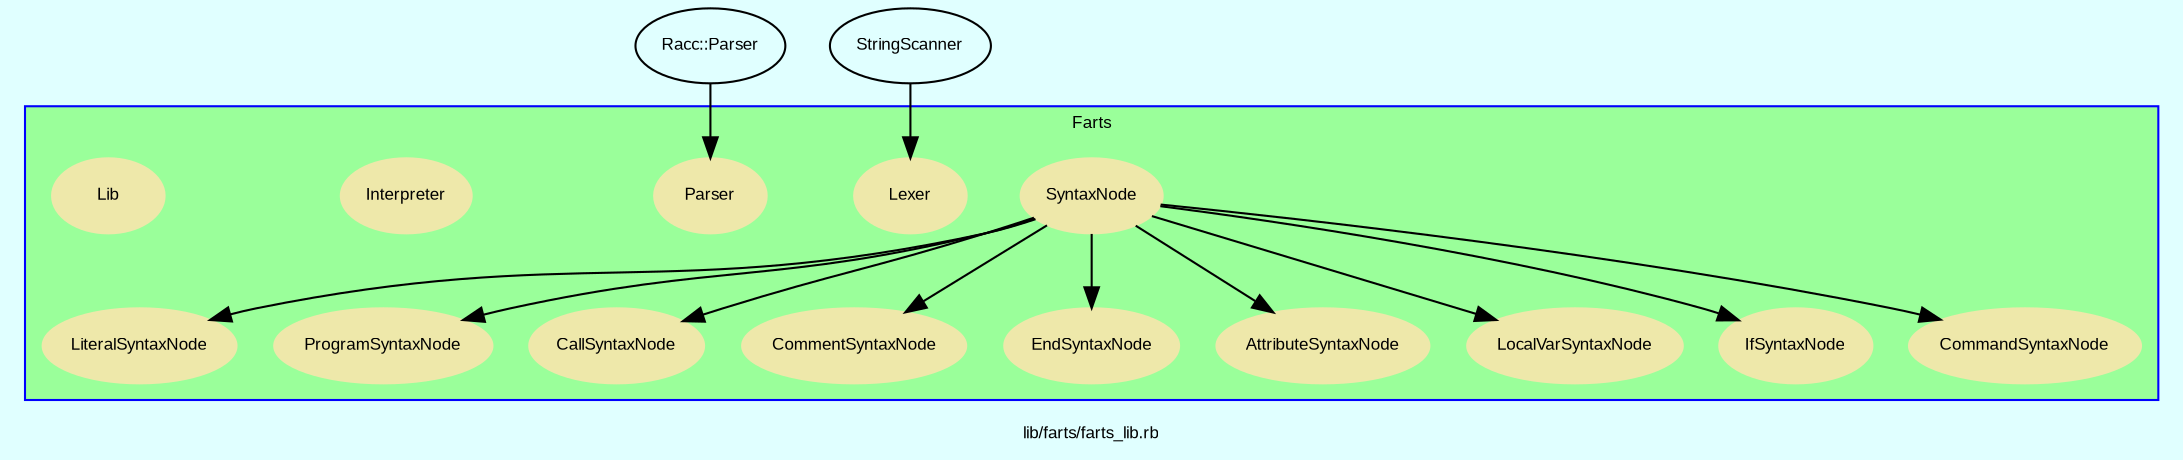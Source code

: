 digraph TopLevel {
    compound = true
    bgcolor = lightcyan1
    fontname = Arial
    fontsize = 8
    label = "lib/farts/farts_lib.rb"
    node [
        fontname = Arial,
        fontsize = 8,
        color = black
    ]

    Farts__SyntaxNode -> Farts__LiteralSyntaxNode [

    ]

    Farts__SyntaxNode -> Farts__ProgramSyntaxNode [

    ]

    Racc__Parser [
        URL = "classes/Racc/Parser.html",
        label = "Racc::Parser"
    ]

    Racc__Parser -> Farts__Parser [

    ]

    Farts__SyntaxNode -> Farts__CallSyntaxNode [

    ]

    Farts__SyntaxNode -> Farts__CommentSyntaxNode [

    ]

    Farts__SyntaxNode -> Farts__EndSyntaxNode [

    ]

    Farts__SyntaxNode -> Farts__AttributeSyntaxNode [

    ]

    Farts__SyntaxNode -> Farts__LocalVarSyntaxNode [

    ]

    StringScanner [
        URL = "classes/StringScanner.html",
        label = "StringScanner"
    ]

    StringScanner -> Farts__Lexer [

    ]

    Farts__SyntaxNode -> Farts__IfSyntaxNode [

    ]

    Farts__SyntaxNode -> Farts__CommandSyntaxNode [

    ]

    subgraph cluster_Farts {
        fillcolor = palegreen1
        URL = "classes/Farts.html"
        fontname = Arial
        color = blue
        label = "Farts"
        style = filled
        Farts [
            shape = plaintext,
            height = 0.01,
            width = 0.01,
            label = ""
        ]

        Farts__LiteralSyntaxNode [
            fontcolor = black,
            URL = "classes/Farts/LiteralSyntaxNode.html",
            shape = ellipse,
            color = palegoldenrod,
            style = filled,
            label = "LiteralSyntaxNode"
        ]

        Farts__ProgramSyntaxNode [
            fontcolor = black,
            URL = "classes/Farts/ProgramSyntaxNode.html",
            shape = ellipse,
            color = palegoldenrod,
            style = filled,
            label = "ProgramSyntaxNode"
        ]

        Farts__Parser [
            fontcolor = black,
            URL = "classes/Farts/Parser.html",
            shape = ellipse,
            color = palegoldenrod,
            style = filled,
            label = "Parser"
        ]

        Farts__CallSyntaxNode [
            fontcolor = black,
            URL = "classes/Farts/CallSyntaxNode.html",
            shape = ellipse,
            color = palegoldenrod,
            style = filled,
            label = "CallSyntaxNode"
        ]

        Farts__Interpreter [
            fontcolor = black,
            URL = "classes/Farts/Interpreter.html",
            shape = ellipse,
            color = palegoldenrod,
            style = filled,
            label = "Interpreter"
        ]

        Farts__CommentSyntaxNode [
            fontcolor = black,
            URL = "classes/Farts/CommentSyntaxNode.html",
            shape = ellipse,
            color = palegoldenrod,
            style = filled,
            label = "CommentSyntaxNode"
        ]

        Farts__EndSyntaxNode [
            fontcolor = black,
            URL = "classes/Farts/EndSyntaxNode.html",
            shape = ellipse,
            color = palegoldenrod,
            style = filled,
            label = "EndSyntaxNode"
        ]

        Farts__AttributeSyntaxNode [
            fontcolor = black,
            URL = "classes/Farts/AttributeSyntaxNode.html",
            shape = ellipse,
            color = palegoldenrod,
            style = filled,
            label = "AttributeSyntaxNode"
        ]

        Farts__LocalVarSyntaxNode [
            fontcolor = black,
            URL = "classes/Farts/LocalVarSyntaxNode.html",
            shape = ellipse,
            color = palegoldenrod,
            style = filled,
            label = "LocalVarSyntaxNode"
        ]

        Farts__SyntaxNode [
            fontcolor = black,
            URL = "classes/Farts/SyntaxNode.html",
            shape = ellipse,
            color = palegoldenrod,
            style = filled,
            label = "SyntaxNode"
        ]

        Farts__Lib [
            fontcolor = black,
            URL = "classes/Farts/Lib.html",
            shape = ellipse,
            color = palegoldenrod,
            style = filled,
            label = "Lib"
        ]

        Farts__Lexer [
            fontcolor = black,
            URL = "classes/Farts/Lexer.html",
            shape = ellipse,
            color = palegoldenrod,
            style = filled,
            label = "Lexer"
        ]

        Farts__IfSyntaxNode [
            fontcolor = black,
            URL = "classes/Farts/IfSyntaxNode.html",
            shape = ellipse,
            color = palegoldenrod,
            style = filled,
            label = "IfSyntaxNode"
        ]

        Farts__CommandSyntaxNode [
            fontcolor = black,
            URL = "classes/Farts/CommandSyntaxNode.html",
            shape = ellipse,
            color = palegoldenrod,
            style = filled,
            label = "CommandSyntaxNode"
        ]

    }

}


